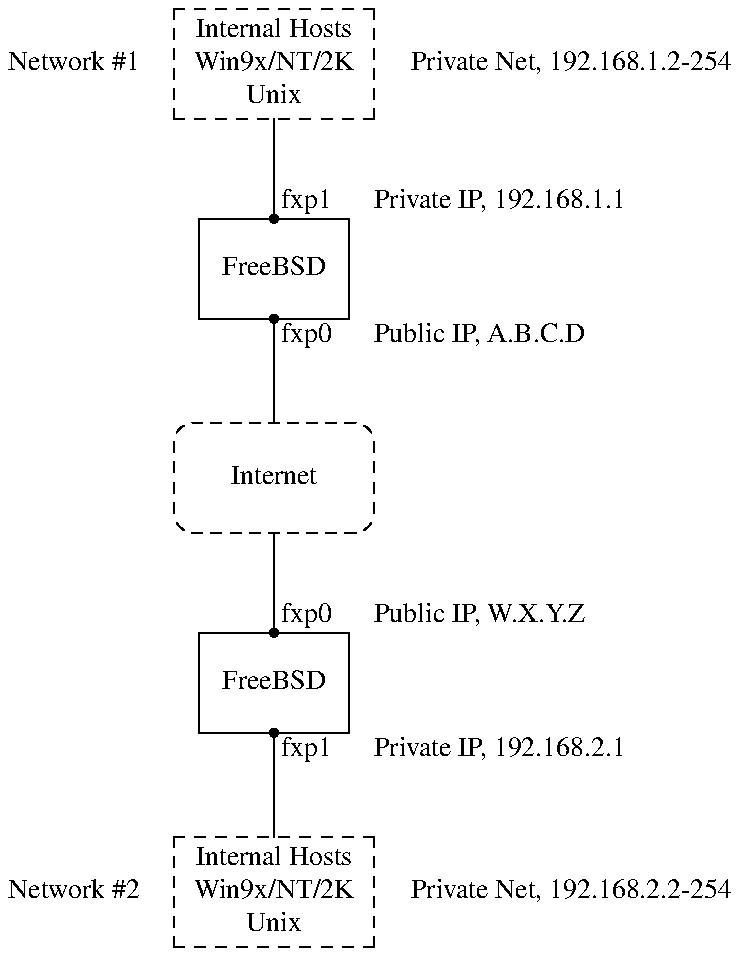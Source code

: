 .\" $FreeBSD: doc/share/images/books/handbook/security/ipsec-network.pic,v 1.2 2007/05/19 20:23:58 therek Exp $
.PS

N1:	"Network #1";
	move;

A:	box wid 1 ht 0.55 "Internal Hosts" "Win9x/NT/2K" "Unix" dashed;
	" Private Net, 192.168.1.2-254" at A.e+(0.15,0) ljust;
	line down at A.s;

B:	box "FreeBSD";
	" fxp1	Private IP, 192.168.1.1" at B.n above ljust;
	" fxp0	Public IP, A.B.C.D" at B.s below ljust;
	circle rad 0.02 fill 1 at B.n;
	circle rad 0.02 fill 1 at B.s;
	line;

C:	box rad 0.10 wid 1 ht 0.55 "Internet" dashed;
	line;

D:	box "FreeBSD";
	" fxp0	Public IP, W.X.Y.Z" at D.n above ljust;
	" fxp1	Private IP, 192.168.2.1" at D.s below ljust;
	circle rad 0.02 fill 1 at D.n;
	circle rad 0.02 fill 1 at D.s;
	line;

E:	box wid 1 ht 0.55 "Internal Hosts" "Win9x/NT/2K" "Unix" dashed;
	" Private Net, 192.168.2.2-254" at E.e+(0.15,0) ljust;

N2:	left;
	move at E.w;
	"Network #2";

.PE
